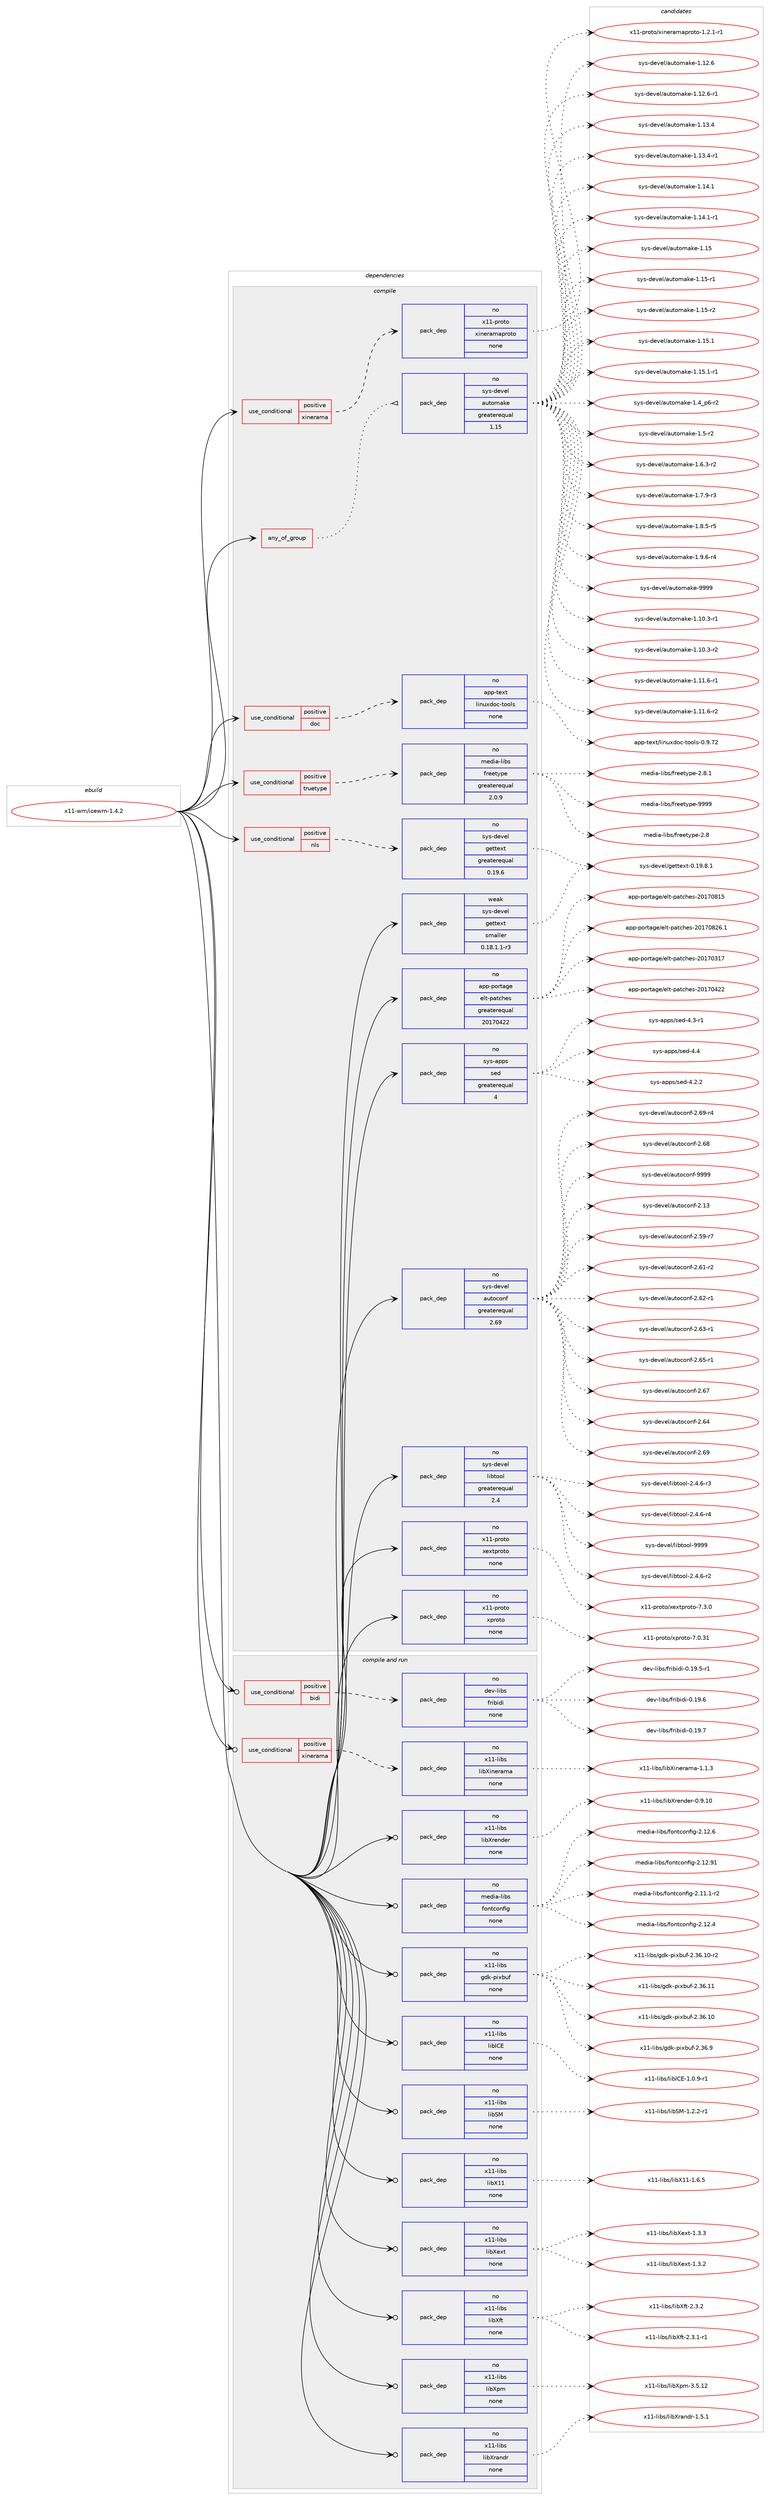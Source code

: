 digraph prolog {

# *************
# Graph options
# *************

newrank=true;
concentrate=true;
compound=true;
graph [rankdir=LR,fontname=Helvetica,fontsize=10,ranksep=1.5];#, ranksep=2.5, nodesep=0.2];
edge  [arrowhead=vee];
node  [fontname=Helvetica,fontsize=10];

# **********
# The ebuild
# **********

subgraph cluster_leftcol {
color=gray;
rank=same;
label=<<i>ebuild</i>>;
id [label="x11-wm/icewm-1.4.2", color=red, width=4, href="../x11-wm/icewm-1.4.2.svg"];
}

# ****************
# The dependencies
# ****************

subgraph cluster_midcol {
color=gray;
label=<<i>dependencies</i>>;
subgraph cluster_compile {
fillcolor="#eeeeee";
style=filled;
label=<<i>compile</i>>;
subgraph any192 {
dependency10746 [label=<<TABLE BORDER="0" CELLBORDER="1" CELLSPACING="0" CELLPADDING="4"><TR><TD CELLPADDING="10">any_of_group</TD></TR></TABLE>>, shape=none, color=red];subgraph pack8837 {
dependency10747 [label=<<TABLE BORDER="0" CELLBORDER="1" CELLSPACING="0" CELLPADDING="4" WIDTH="220"><TR><TD ROWSPAN="6" CELLPADDING="30">pack_dep</TD></TR><TR><TD WIDTH="110">no</TD></TR><TR><TD>sys-devel</TD></TR><TR><TD>automake</TD></TR><TR><TD>greaterequal</TD></TR><TR><TD>1.15</TD></TR></TABLE>>, shape=none, color=blue];
}
dependency10746:e -> dependency10747:w [weight=20,style="dotted",arrowhead="oinv"];
}
id:e -> dependency10746:w [weight=20,style="solid",arrowhead="vee"];
subgraph cond1697 {
dependency10748 [label=<<TABLE BORDER="0" CELLBORDER="1" CELLSPACING="0" CELLPADDING="4"><TR><TD ROWSPAN="3" CELLPADDING="10">use_conditional</TD></TR><TR><TD>positive</TD></TR><TR><TD>doc</TD></TR></TABLE>>, shape=none, color=red];
subgraph pack8838 {
dependency10749 [label=<<TABLE BORDER="0" CELLBORDER="1" CELLSPACING="0" CELLPADDING="4" WIDTH="220"><TR><TD ROWSPAN="6" CELLPADDING="30">pack_dep</TD></TR><TR><TD WIDTH="110">no</TD></TR><TR><TD>app-text</TD></TR><TR><TD>linuxdoc-tools</TD></TR><TR><TD>none</TD></TR><TR><TD></TD></TR></TABLE>>, shape=none, color=blue];
}
dependency10748:e -> dependency10749:w [weight=20,style="dashed",arrowhead="vee"];
}
id:e -> dependency10748:w [weight=20,style="solid",arrowhead="vee"];
subgraph cond1698 {
dependency10750 [label=<<TABLE BORDER="0" CELLBORDER="1" CELLSPACING="0" CELLPADDING="4"><TR><TD ROWSPAN="3" CELLPADDING="10">use_conditional</TD></TR><TR><TD>positive</TD></TR><TR><TD>nls</TD></TR></TABLE>>, shape=none, color=red];
subgraph pack8839 {
dependency10751 [label=<<TABLE BORDER="0" CELLBORDER="1" CELLSPACING="0" CELLPADDING="4" WIDTH="220"><TR><TD ROWSPAN="6" CELLPADDING="30">pack_dep</TD></TR><TR><TD WIDTH="110">no</TD></TR><TR><TD>sys-devel</TD></TR><TR><TD>gettext</TD></TR><TR><TD>greaterequal</TD></TR><TR><TD>0.19.6</TD></TR></TABLE>>, shape=none, color=blue];
}
dependency10750:e -> dependency10751:w [weight=20,style="dashed",arrowhead="vee"];
}
id:e -> dependency10750:w [weight=20,style="solid",arrowhead="vee"];
subgraph cond1699 {
dependency10752 [label=<<TABLE BORDER="0" CELLBORDER="1" CELLSPACING="0" CELLPADDING="4"><TR><TD ROWSPAN="3" CELLPADDING="10">use_conditional</TD></TR><TR><TD>positive</TD></TR><TR><TD>truetype</TD></TR></TABLE>>, shape=none, color=red];
subgraph pack8840 {
dependency10753 [label=<<TABLE BORDER="0" CELLBORDER="1" CELLSPACING="0" CELLPADDING="4" WIDTH="220"><TR><TD ROWSPAN="6" CELLPADDING="30">pack_dep</TD></TR><TR><TD WIDTH="110">no</TD></TR><TR><TD>media-libs</TD></TR><TR><TD>freetype</TD></TR><TR><TD>greaterequal</TD></TR><TR><TD>2.0.9</TD></TR></TABLE>>, shape=none, color=blue];
}
dependency10752:e -> dependency10753:w [weight=20,style="dashed",arrowhead="vee"];
}
id:e -> dependency10752:w [weight=20,style="solid",arrowhead="vee"];
subgraph cond1700 {
dependency10754 [label=<<TABLE BORDER="0" CELLBORDER="1" CELLSPACING="0" CELLPADDING="4"><TR><TD ROWSPAN="3" CELLPADDING="10">use_conditional</TD></TR><TR><TD>positive</TD></TR><TR><TD>xinerama</TD></TR></TABLE>>, shape=none, color=red];
subgraph pack8841 {
dependency10755 [label=<<TABLE BORDER="0" CELLBORDER="1" CELLSPACING="0" CELLPADDING="4" WIDTH="220"><TR><TD ROWSPAN="6" CELLPADDING="30">pack_dep</TD></TR><TR><TD WIDTH="110">no</TD></TR><TR><TD>x11-proto</TD></TR><TR><TD>xineramaproto</TD></TR><TR><TD>none</TD></TR><TR><TD></TD></TR></TABLE>>, shape=none, color=blue];
}
dependency10754:e -> dependency10755:w [weight=20,style="dashed",arrowhead="vee"];
}
id:e -> dependency10754:w [weight=20,style="solid",arrowhead="vee"];
subgraph pack8842 {
dependency10756 [label=<<TABLE BORDER="0" CELLBORDER="1" CELLSPACING="0" CELLPADDING="4" WIDTH="220"><TR><TD ROWSPAN="6" CELLPADDING="30">pack_dep</TD></TR><TR><TD WIDTH="110">no</TD></TR><TR><TD>app-portage</TD></TR><TR><TD>elt-patches</TD></TR><TR><TD>greaterequal</TD></TR><TR><TD>20170422</TD></TR></TABLE>>, shape=none, color=blue];
}
id:e -> dependency10756:w [weight=20,style="solid",arrowhead="vee"];
subgraph pack8843 {
dependency10757 [label=<<TABLE BORDER="0" CELLBORDER="1" CELLSPACING="0" CELLPADDING="4" WIDTH="220"><TR><TD ROWSPAN="6" CELLPADDING="30">pack_dep</TD></TR><TR><TD WIDTH="110">no</TD></TR><TR><TD>sys-apps</TD></TR><TR><TD>sed</TD></TR><TR><TD>greaterequal</TD></TR><TR><TD>4</TD></TR></TABLE>>, shape=none, color=blue];
}
id:e -> dependency10757:w [weight=20,style="solid",arrowhead="vee"];
subgraph pack8844 {
dependency10758 [label=<<TABLE BORDER="0" CELLBORDER="1" CELLSPACING="0" CELLPADDING="4" WIDTH="220"><TR><TD ROWSPAN="6" CELLPADDING="30">pack_dep</TD></TR><TR><TD WIDTH="110">no</TD></TR><TR><TD>sys-devel</TD></TR><TR><TD>autoconf</TD></TR><TR><TD>greaterequal</TD></TR><TR><TD>2.69</TD></TR></TABLE>>, shape=none, color=blue];
}
id:e -> dependency10758:w [weight=20,style="solid",arrowhead="vee"];
subgraph pack8845 {
dependency10759 [label=<<TABLE BORDER="0" CELLBORDER="1" CELLSPACING="0" CELLPADDING="4" WIDTH="220"><TR><TD ROWSPAN="6" CELLPADDING="30">pack_dep</TD></TR><TR><TD WIDTH="110">no</TD></TR><TR><TD>sys-devel</TD></TR><TR><TD>libtool</TD></TR><TR><TD>greaterequal</TD></TR><TR><TD>2.4</TD></TR></TABLE>>, shape=none, color=blue];
}
id:e -> dependency10759:w [weight=20,style="solid",arrowhead="vee"];
subgraph pack8846 {
dependency10760 [label=<<TABLE BORDER="0" CELLBORDER="1" CELLSPACING="0" CELLPADDING="4" WIDTH="220"><TR><TD ROWSPAN="6" CELLPADDING="30">pack_dep</TD></TR><TR><TD WIDTH="110">no</TD></TR><TR><TD>x11-proto</TD></TR><TR><TD>xextproto</TD></TR><TR><TD>none</TD></TR><TR><TD></TD></TR></TABLE>>, shape=none, color=blue];
}
id:e -> dependency10760:w [weight=20,style="solid",arrowhead="vee"];
subgraph pack8847 {
dependency10761 [label=<<TABLE BORDER="0" CELLBORDER="1" CELLSPACING="0" CELLPADDING="4" WIDTH="220"><TR><TD ROWSPAN="6" CELLPADDING="30">pack_dep</TD></TR><TR><TD WIDTH="110">no</TD></TR><TR><TD>x11-proto</TD></TR><TR><TD>xproto</TD></TR><TR><TD>none</TD></TR><TR><TD></TD></TR></TABLE>>, shape=none, color=blue];
}
id:e -> dependency10761:w [weight=20,style="solid",arrowhead="vee"];
subgraph pack8848 {
dependency10762 [label=<<TABLE BORDER="0" CELLBORDER="1" CELLSPACING="0" CELLPADDING="4" WIDTH="220"><TR><TD ROWSPAN="6" CELLPADDING="30">pack_dep</TD></TR><TR><TD WIDTH="110">weak</TD></TR><TR><TD>sys-devel</TD></TR><TR><TD>gettext</TD></TR><TR><TD>smaller</TD></TR><TR><TD>0.18.1.1-r3</TD></TR></TABLE>>, shape=none, color=blue];
}
id:e -> dependency10762:w [weight=20,style="solid",arrowhead="vee"];
}
subgraph cluster_compileandrun {
fillcolor="#eeeeee";
style=filled;
label=<<i>compile and run</i>>;
subgraph cond1701 {
dependency10763 [label=<<TABLE BORDER="0" CELLBORDER="1" CELLSPACING="0" CELLPADDING="4"><TR><TD ROWSPAN="3" CELLPADDING="10">use_conditional</TD></TR><TR><TD>positive</TD></TR><TR><TD>bidi</TD></TR></TABLE>>, shape=none, color=red];
subgraph pack8849 {
dependency10764 [label=<<TABLE BORDER="0" CELLBORDER="1" CELLSPACING="0" CELLPADDING="4" WIDTH="220"><TR><TD ROWSPAN="6" CELLPADDING="30">pack_dep</TD></TR><TR><TD WIDTH="110">no</TD></TR><TR><TD>dev-libs</TD></TR><TR><TD>fribidi</TD></TR><TR><TD>none</TD></TR><TR><TD></TD></TR></TABLE>>, shape=none, color=blue];
}
dependency10763:e -> dependency10764:w [weight=20,style="dashed",arrowhead="vee"];
}
id:e -> dependency10763:w [weight=20,style="solid",arrowhead="odotvee"];
subgraph cond1702 {
dependency10765 [label=<<TABLE BORDER="0" CELLBORDER="1" CELLSPACING="0" CELLPADDING="4"><TR><TD ROWSPAN="3" CELLPADDING="10">use_conditional</TD></TR><TR><TD>positive</TD></TR><TR><TD>xinerama</TD></TR></TABLE>>, shape=none, color=red];
subgraph pack8850 {
dependency10766 [label=<<TABLE BORDER="0" CELLBORDER="1" CELLSPACING="0" CELLPADDING="4" WIDTH="220"><TR><TD ROWSPAN="6" CELLPADDING="30">pack_dep</TD></TR><TR><TD WIDTH="110">no</TD></TR><TR><TD>x11-libs</TD></TR><TR><TD>libXinerama</TD></TR><TR><TD>none</TD></TR><TR><TD></TD></TR></TABLE>>, shape=none, color=blue];
}
dependency10765:e -> dependency10766:w [weight=20,style="dashed",arrowhead="vee"];
}
id:e -> dependency10765:w [weight=20,style="solid",arrowhead="odotvee"];
subgraph pack8851 {
dependency10767 [label=<<TABLE BORDER="0" CELLBORDER="1" CELLSPACING="0" CELLPADDING="4" WIDTH="220"><TR><TD ROWSPAN="6" CELLPADDING="30">pack_dep</TD></TR><TR><TD WIDTH="110">no</TD></TR><TR><TD>media-libs</TD></TR><TR><TD>fontconfig</TD></TR><TR><TD>none</TD></TR><TR><TD></TD></TR></TABLE>>, shape=none, color=blue];
}
id:e -> dependency10767:w [weight=20,style="solid",arrowhead="odotvee"];
subgraph pack8852 {
dependency10768 [label=<<TABLE BORDER="0" CELLBORDER="1" CELLSPACING="0" CELLPADDING="4" WIDTH="220"><TR><TD ROWSPAN="6" CELLPADDING="30">pack_dep</TD></TR><TR><TD WIDTH="110">no</TD></TR><TR><TD>x11-libs</TD></TR><TR><TD>gdk-pixbuf</TD></TR><TR><TD>none</TD></TR><TR><TD></TD></TR></TABLE>>, shape=none, color=blue];
}
id:e -> dependency10768:w [weight=20,style="solid",arrowhead="odotvee"];
subgraph pack8853 {
dependency10769 [label=<<TABLE BORDER="0" CELLBORDER="1" CELLSPACING="0" CELLPADDING="4" WIDTH="220"><TR><TD ROWSPAN="6" CELLPADDING="30">pack_dep</TD></TR><TR><TD WIDTH="110">no</TD></TR><TR><TD>x11-libs</TD></TR><TR><TD>libICE</TD></TR><TR><TD>none</TD></TR><TR><TD></TD></TR></TABLE>>, shape=none, color=blue];
}
id:e -> dependency10769:w [weight=20,style="solid",arrowhead="odotvee"];
subgraph pack8854 {
dependency10770 [label=<<TABLE BORDER="0" CELLBORDER="1" CELLSPACING="0" CELLPADDING="4" WIDTH="220"><TR><TD ROWSPAN="6" CELLPADDING="30">pack_dep</TD></TR><TR><TD WIDTH="110">no</TD></TR><TR><TD>x11-libs</TD></TR><TR><TD>libSM</TD></TR><TR><TD>none</TD></TR><TR><TD></TD></TR></TABLE>>, shape=none, color=blue];
}
id:e -> dependency10770:w [weight=20,style="solid",arrowhead="odotvee"];
subgraph pack8855 {
dependency10771 [label=<<TABLE BORDER="0" CELLBORDER="1" CELLSPACING="0" CELLPADDING="4" WIDTH="220"><TR><TD ROWSPAN="6" CELLPADDING="30">pack_dep</TD></TR><TR><TD WIDTH="110">no</TD></TR><TR><TD>x11-libs</TD></TR><TR><TD>libX11</TD></TR><TR><TD>none</TD></TR><TR><TD></TD></TR></TABLE>>, shape=none, color=blue];
}
id:e -> dependency10771:w [weight=20,style="solid",arrowhead="odotvee"];
subgraph pack8856 {
dependency10772 [label=<<TABLE BORDER="0" CELLBORDER="1" CELLSPACING="0" CELLPADDING="4" WIDTH="220"><TR><TD ROWSPAN="6" CELLPADDING="30">pack_dep</TD></TR><TR><TD WIDTH="110">no</TD></TR><TR><TD>x11-libs</TD></TR><TR><TD>libXext</TD></TR><TR><TD>none</TD></TR><TR><TD></TD></TR></TABLE>>, shape=none, color=blue];
}
id:e -> dependency10772:w [weight=20,style="solid",arrowhead="odotvee"];
subgraph pack8857 {
dependency10773 [label=<<TABLE BORDER="0" CELLBORDER="1" CELLSPACING="0" CELLPADDING="4" WIDTH="220"><TR><TD ROWSPAN="6" CELLPADDING="30">pack_dep</TD></TR><TR><TD WIDTH="110">no</TD></TR><TR><TD>x11-libs</TD></TR><TR><TD>libXft</TD></TR><TR><TD>none</TD></TR><TR><TD></TD></TR></TABLE>>, shape=none, color=blue];
}
id:e -> dependency10773:w [weight=20,style="solid",arrowhead="odotvee"];
subgraph pack8858 {
dependency10774 [label=<<TABLE BORDER="0" CELLBORDER="1" CELLSPACING="0" CELLPADDING="4" WIDTH="220"><TR><TD ROWSPAN="6" CELLPADDING="30">pack_dep</TD></TR><TR><TD WIDTH="110">no</TD></TR><TR><TD>x11-libs</TD></TR><TR><TD>libXpm</TD></TR><TR><TD>none</TD></TR><TR><TD></TD></TR></TABLE>>, shape=none, color=blue];
}
id:e -> dependency10774:w [weight=20,style="solid",arrowhead="odotvee"];
subgraph pack8859 {
dependency10775 [label=<<TABLE BORDER="0" CELLBORDER="1" CELLSPACING="0" CELLPADDING="4" WIDTH="220"><TR><TD ROWSPAN="6" CELLPADDING="30">pack_dep</TD></TR><TR><TD WIDTH="110">no</TD></TR><TR><TD>x11-libs</TD></TR><TR><TD>libXrandr</TD></TR><TR><TD>none</TD></TR><TR><TD></TD></TR></TABLE>>, shape=none, color=blue];
}
id:e -> dependency10775:w [weight=20,style="solid",arrowhead="odotvee"];
subgraph pack8860 {
dependency10776 [label=<<TABLE BORDER="0" CELLBORDER="1" CELLSPACING="0" CELLPADDING="4" WIDTH="220"><TR><TD ROWSPAN="6" CELLPADDING="30">pack_dep</TD></TR><TR><TD WIDTH="110">no</TD></TR><TR><TD>x11-libs</TD></TR><TR><TD>libXrender</TD></TR><TR><TD>none</TD></TR><TR><TD></TD></TR></TABLE>>, shape=none, color=blue];
}
id:e -> dependency10776:w [weight=20,style="solid",arrowhead="odotvee"];
}
subgraph cluster_run {
fillcolor="#eeeeee";
style=filled;
label=<<i>run</i>>;
}
}

# **************
# The candidates
# **************

subgraph cluster_choices {
rank=same;
color=gray;
label=<<i>candidates</i>>;

subgraph choice8837 {
color=black;
nodesep=1;
choice11512111545100101118101108479711711611110997107101454946494846514511449 [label="sys-devel/automake-1.10.3-r1", color=red, width=4,href="../sys-devel/automake-1.10.3-r1.svg"];
choice11512111545100101118101108479711711611110997107101454946494846514511450 [label="sys-devel/automake-1.10.3-r2", color=red, width=4,href="../sys-devel/automake-1.10.3-r2.svg"];
choice11512111545100101118101108479711711611110997107101454946494946544511449 [label="sys-devel/automake-1.11.6-r1", color=red, width=4,href="../sys-devel/automake-1.11.6-r1.svg"];
choice11512111545100101118101108479711711611110997107101454946494946544511450 [label="sys-devel/automake-1.11.6-r2", color=red, width=4,href="../sys-devel/automake-1.11.6-r2.svg"];
choice1151211154510010111810110847971171161111099710710145494649504654 [label="sys-devel/automake-1.12.6", color=red, width=4,href="../sys-devel/automake-1.12.6.svg"];
choice11512111545100101118101108479711711611110997107101454946495046544511449 [label="sys-devel/automake-1.12.6-r1", color=red, width=4,href="../sys-devel/automake-1.12.6-r1.svg"];
choice1151211154510010111810110847971171161111099710710145494649514652 [label="sys-devel/automake-1.13.4", color=red, width=4,href="../sys-devel/automake-1.13.4.svg"];
choice11512111545100101118101108479711711611110997107101454946495146524511449 [label="sys-devel/automake-1.13.4-r1", color=red, width=4,href="../sys-devel/automake-1.13.4-r1.svg"];
choice1151211154510010111810110847971171161111099710710145494649524649 [label="sys-devel/automake-1.14.1", color=red, width=4,href="../sys-devel/automake-1.14.1.svg"];
choice11512111545100101118101108479711711611110997107101454946495246494511449 [label="sys-devel/automake-1.14.1-r1", color=red, width=4,href="../sys-devel/automake-1.14.1-r1.svg"];
choice115121115451001011181011084797117116111109971071014549464953 [label="sys-devel/automake-1.15", color=red, width=4,href="../sys-devel/automake-1.15.svg"];
choice1151211154510010111810110847971171161111099710710145494649534511449 [label="sys-devel/automake-1.15-r1", color=red, width=4,href="../sys-devel/automake-1.15-r1.svg"];
choice1151211154510010111810110847971171161111099710710145494649534511450 [label="sys-devel/automake-1.15-r2", color=red, width=4,href="../sys-devel/automake-1.15-r2.svg"];
choice1151211154510010111810110847971171161111099710710145494649534649 [label="sys-devel/automake-1.15.1", color=red, width=4,href="../sys-devel/automake-1.15.1.svg"];
choice11512111545100101118101108479711711611110997107101454946495346494511449 [label="sys-devel/automake-1.15.1-r1", color=red, width=4,href="../sys-devel/automake-1.15.1-r1.svg"];
choice115121115451001011181011084797117116111109971071014549465295112544511450 [label="sys-devel/automake-1.4_p6-r2", color=red, width=4,href="../sys-devel/automake-1.4_p6-r2.svg"];
choice11512111545100101118101108479711711611110997107101454946534511450 [label="sys-devel/automake-1.5-r2", color=red, width=4,href="../sys-devel/automake-1.5-r2.svg"];
choice115121115451001011181011084797117116111109971071014549465446514511450 [label="sys-devel/automake-1.6.3-r2", color=red, width=4,href="../sys-devel/automake-1.6.3-r2.svg"];
choice115121115451001011181011084797117116111109971071014549465546574511451 [label="sys-devel/automake-1.7.9-r3", color=red, width=4,href="../sys-devel/automake-1.7.9-r3.svg"];
choice115121115451001011181011084797117116111109971071014549465646534511453 [label="sys-devel/automake-1.8.5-r5", color=red, width=4,href="../sys-devel/automake-1.8.5-r5.svg"];
choice115121115451001011181011084797117116111109971071014549465746544511452 [label="sys-devel/automake-1.9.6-r4", color=red, width=4,href="../sys-devel/automake-1.9.6-r4.svg"];
choice115121115451001011181011084797117116111109971071014557575757 [label="sys-devel/automake-9999", color=red, width=4,href="../sys-devel/automake-9999.svg"];
dependency10747:e -> choice11512111545100101118101108479711711611110997107101454946494846514511449:w [style=dotted,weight="100"];
dependency10747:e -> choice11512111545100101118101108479711711611110997107101454946494846514511450:w [style=dotted,weight="100"];
dependency10747:e -> choice11512111545100101118101108479711711611110997107101454946494946544511449:w [style=dotted,weight="100"];
dependency10747:e -> choice11512111545100101118101108479711711611110997107101454946494946544511450:w [style=dotted,weight="100"];
dependency10747:e -> choice1151211154510010111810110847971171161111099710710145494649504654:w [style=dotted,weight="100"];
dependency10747:e -> choice11512111545100101118101108479711711611110997107101454946495046544511449:w [style=dotted,weight="100"];
dependency10747:e -> choice1151211154510010111810110847971171161111099710710145494649514652:w [style=dotted,weight="100"];
dependency10747:e -> choice11512111545100101118101108479711711611110997107101454946495146524511449:w [style=dotted,weight="100"];
dependency10747:e -> choice1151211154510010111810110847971171161111099710710145494649524649:w [style=dotted,weight="100"];
dependency10747:e -> choice11512111545100101118101108479711711611110997107101454946495246494511449:w [style=dotted,weight="100"];
dependency10747:e -> choice115121115451001011181011084797117116111109971071014549464953:w [style=dotted,weight="100"];
dependency10747:e -> choice1151211154510010111810110847971171161111099710710145494649534511449:w [style=dotted,weight="100"];
dependency10747:e -> choice1151211154510010111810110847971171161111099710710145494649534511450:w [style=dotted,weight="100"];
dependency10747:e -> choice1151211154510010111810110847971171161111099710710145494649534649:w [style=dotted,weight="100"];
dependency10747:e -> choice11512111545100101118101108479711711611110997107101454946495346494511449:w [style=dotted,weight="100"];
dependency10747:e -> choice115121115451001011181011084797117116111109971071014549465295112544511450:w [style=dotted,weight="100"];
dependency10747:e -> choice11512111545100101118101108479711711611110997107101454946534511450:w [style=dotted,weight="100"];
dependency10747:e -> choice115121115451001011181011084797117116111109971071014549465446514511450:w [style=dotted,weight="100"];
dependency10747:e -> choice115121115451001011181011084797117116111109971071014549465546574511451:w [style=dotted,weight="100"];
dependency10747:e -> choice115121115451001011181011084797117116111109971071014549465646534511453:w [style=dotted,weight="100"];
dependency10747:e -> choice115121115451001011181011084797117116111109971071014549465746544511452:w [style=dotted,weight="100"];
dependency10747:e -> choice115121115451001011181011084797117116111109971071014557575757:w [style=dotted,weight="100"];
}
subgraph choice8838 {
color=black;
nodesep=1;
choice971121124511610112011647108105110117120100111994511611111110811545484657465550 [label="app-text/linuxdoc-tools-0.9.72", color=red, width=4,href="../app-text/linuxdoc-tools-0.9.72.svg"];
dependency10749:e -> choice971121124511610112011647108105110117120100111994511611111110811545484657465550:w [style=dotted,weight="100"];
}
subgraph choice8839 {
color=black;
nodesep=1;
choice1151211154510010111810110847103101116116101120116454846495746564649 [label="sys-devel/gettext-0.19.8.1", color=red, width=4,href="../sys-devel/gettext-0.19.8.1.svg"];
dependency10751:e -> choice1151211154510010111810110847103101116116101120116454846495746564649:w [style=dotted,weight="100"];
}
subgraph choice8840 {
color=black;
nodesep=1;
choice1091011001059745108105981154710211410110111612111210145504656 [label="media-libs/freetype-2.8", color=red, width=4,href="../media-libs/freetype-2.8.svg"];
choice10910110010597451081059811547102114101101116121112101455046564649 [label="media-libs/freetype-2.8.1", color=red, width=4,href="../media-libs/freetype-2.8.1.svg"];
choice109101100105974510810598115471021141011011161211121014557575757 [label="media-libs/freetype-9999", color=red, width=4,href="../media-libs/freetype-9999.svg"];
dependency10753:e -> choice1091011001059745108105981154710211410110111612111210145504656:w [style=dotted,weight="100"];
dependency10753:e -> choice10910110010597451081059811547102114101101116121112101455046564649:w [style=dotted,weight="100"];
dependency10753:e -> choice109101100105974510810598115471021141011011161211121014557575757:w [style=dotted,weight="100"];
}
subgraph choice8841 {
color=black;
nodesep=1;
choice1204949451121141111161114712010511010111497109971121141111161114549465046494511449 [label="x11-proto/xineramaproto-1.2.1-r1", color=red, width=4,href="../x11-proto/xineramaproto-1.2.1-r1.svg"];
dependency10755:e -> choice1204949451121141111161114712010511010111497109971121141111161114549465046494511449:w [style=dotted,weight="100"];
}
subgraph choice8842 {
color=black;
nodesep=1;
choice97112112451121111141169710310147101108116451129711699104101115455048495548514955 [label="app-portage/elt-patches-20170317", color=red, width=4,href="../app-portage/elt-patches-20170317.svg"];
choice97112112451121111141169710310147101108116451129711699104101115455048495548525050 [label="app-portage/elt-patches-20170422", color=red, width=4,href="../app-portage/elt-patches-20170422.svg"];
choice97112112451121111141169710310147101108116451129711699104101115455048495548564953 [label="app-portage/elt-patches-20170815", color=red, width=4,href="../app-portage/elt-patches-20170815.svg"];
choice971121124511211111411697103101471011081164511297116991041011154550484955485650544649 [label="app-portage/elt-patches-20170826.1", color=red, width=4,href="../app-portage/elt-patches-20170826.1.svg"];
dependency10756:e -> choice97112112451121111141169710310147101108116451129711699104101115455048495548514955:w [style=dotted,weight="100"];
dependency10756:e -> choice97112112451121111141169710310147101108116451129711699104101115455048495548525050:w [style=dotted,weight="100"];
dependency10756:e -> choice97112112451121111141169710310147101108116451129711699104101115455048495548564953:w [style=dotted,weight="100"];
dependency10756:e -> choice971121124511211111411697103101471011081164511297116991041011154550484955485650544649:w [style=dotted,weight="100"];
}
subgraph choice8843 {
color=black;
nodesep=1;
choice115121115459711211211547115101100455246504650 [label="sys-apps/sed-4.2.2", color=red, width=4,href="../sys-apps/sed-4.2.2.svg"];
choice115121115459711211211547115101100455246514511449 [label="sys-apps/sed-4.3-r1", color=red, width=4,href="../sys-apps/sed-4.3-r1.svg"];
choice11512111545971121121154711510110045524652 [label="sys-apps/sed-4.4", color=red, width=4,href="../sys-apps/sed-4.4.svg"];
dependency10757:e -> choice115121115459711211211547115101100455246504650:w [style=dotted,weight="100"];
dependency10757:e -> choice115121115459711211211547115101100455246514511449:w [style=dotted,weight="100"];
dependency10757:e -> choice11512111545971121121154711510110045524652:w [style=dotted,weight="100"];
}
subgraph choice8844 {
color=black;
nodesep=1;
choice115121115451001011181011084797117116111991111101024550464951 [label="sys-devel/autoconf-2.13", color=red, width=4,href="../sys-devel/autoconf-2.13.svg"];
choice1151211154510010111810110847971171161119911111010245504653574511455 [label="sys-devel/autoconf-2.59-r7", color=red, width=4,href="../sys-devel/autoconf-2.59-r7.svg"];
choice1151211154510010111810110847971171161119911111010245504654494511450 [label="sys-devel/autoconf-2.61-r2", color=red, width=4,href="../sys-devel/autoconf-2.61-r2.svg"];
choice1151211154510010111810110847971171161119911111010245504654504511449 [label="sys-devel/autoconf-2.62-r1", color=red, width=4,href="../sys-devel/autoconf-2.62-r1.svg"];
choice1151211154510010111810110847971171161119911111010245504654514511449 [label="sys-devel/autoconf-2.63-r1", color=red, width=4,href="../sys-devel/autoconf-2.63-r1.svg"];
choice115121115451001011181011084797117116111991111101024550465452 [label="sys-devel/autoconf-2.64", color=red, width=4,href="../sys-devel/autoconf-2.64.svg"];
choice1151211154510010111810110847971171161119911111010245504654534511449 [label="sys-devel/autoconf-2.65-r1", color=red, width=4,href="../sys-devel/autoconf-2.65-r1.svg"];
choice115121115451001011181011084797117116111991111101024550465455 [label="sys-devel/autoconf-2.67", color=red, width=4,href="../sys-devel/autoconf-2.67.svg"];
choice115121115451001011181011084797117116111991111101024550465456 [label="sys-devel/autoconf-2.68", color=red, width=4,href="../sys-devel/autoconf-2.68.svg"];
choice115121115451001011181011084797117116111991111101024550465457 [label="sys-devel/autoconf-2.69", color=red, width=4,href="../sys-devel/autoconf-2.69.svg"];
choice1151211154510010111810110847971171161119911111010245504654574511452 [label="sys-devel/autoconf-2.69-r4", color=red, width=4,href="../sys-devel/autoconf-2.69-r4.svg"];
choice115121115451001011181011084797117116111991111101024557575757 [label="sys-devel/autoconf-9999", color=red, width=4,href="../sys-devel/autoconf-9999.svg"];
dependency10758:e -> choice115121115451001011181011084797117116111991111101024550464951:w [style=dotted,weight="100"];
dependency10758:e -> choice1151211154510010111810110847971171161119911111010245504653574511455:w [style=dotted,weight="100"];
dependency10758:e -> choice1151211154510010111810110847971171161119911111010245504654494511450:w [style=dotted,weight="100"];
dependency10758:e -> choice1151211154510010111810110847971171161119911111010245504654504511449:w [style=dotted,weight="100"];
dependency10758:e -> choice1151211154510010111810110847971171161119911111010245504654514511449:w [style=dotted,weight="100"];
dependency10758:e -> choice115121115451001011181011084797117116111991111101024550465452:w [style=dotted,weight="100"];
dependency10758:e -> choice1151211154510010111810110847971171161119911111010245504654534511449:w [style=dotted,weight="100"];
dependency10758:e -> choice115121115451001011181011084797117116111991111101024550465455:w [style=dotted,weight="100"];
dependency10758:e -> choice115121115451001011181011084797117116111991111101024550465456:w [style=dotted,weight="100"];
dependency10758:e -> choice115121115451001011181011084797117116111991111101024550465457:w [style=dotted,weight="100"];
dependency10758:e -> choice1151211154510010111810110847971171161119911111010245504654574511452:w [style=dotted,weight="100"];
dependency10758:e -> choice115121115451001011181011084797117116111991111101024557575757:w [style=dotted,weight="100"];
}
subgraph choice8845 {
color=black;
nodesep=1;
choice1151211154510010111810110847108105981161111111084550465246544511450 [label="sys-devel/libtool-2.4.6-r2", color=red, width=4,href="../sys-devel/libtool-2.4.6-r2.svg"];
choice1151211154510010111810110847108105981161111111084550465246544511451 [label="sys-devel/libtool-2.4.6-r3", color=red, width=4,href="../sys-devel/libtool-2.4.6-r3.svg"];
choice1151211154510010111810110847108105981161111111084550465246544511452 [label="sys-devel/libtool-2.4.6-r4", color=red, width=4,href="../sys-devel/libtool-2.4.6-r4.svg"];
choice1151211154510010111810110847108105981161111111084557575757 [label="sys-devel/libtool-9999", color=red, width=4,href="../sys-devel/libtool-9999.svg"];
dependency10759:e -> choice1151211154510010111810110847108105981161111111084550465246544511450:w [style=dotted,weight="100"];
dependency10759:e -> choice1151211154510010111810110847108105981161111111084550465246544511451:w [style=dotted,weight="100"];
dependency10759:e -> choice1151211154510010111810110847108105981161111111084550465246544511452:w [style=dotted,weight="100"];
dependency10759:e -> choice1151211154510010111810110847108105981161111111084557575757:w [style=dotted,weight="100"];
}
subgraph choice8846 {
color=black;
nodesep=1;
choice12049494511211411111611147120101120116112114111116111455546514648 [label="x11-proto/xextproto-7.3.0", color=red, width=4,href="../x11-proto/xextproto-7.3.0.svg"];
dependency10760:e -> choice12049494511211411111611147120101120116112114111116111455546514648:w [style=dotted,weight="100"];
}
subgraph choice8847 {
color=black;
nodesep=1;
choice1204949451121141111161114712011211411111611145554648465149 [label="x11-proto/xproto-7.0.31", color=red, width=4,href="../x11-proto/xproto-7.0.31.svg"];
dependency10761:e -> choice1204949451121141111161114712011211411111611145554648465149:w [style=dotted,weight="100"];
}
subgraph choice8848 {
color=black;
nodesep=1;
choice1151211154510010111810110847103101116116101120116454846495746564649 [label="sys-devel/gettext-0.19.8.1", color=red, width=4,href="../sys-devel/gettext-0.19.8.1.svg"];
dependency10762:e -> choice1151211154510010111810110847103101116116101120116454846495746564649:w [style=dotted,weight="100"];
}
subgraph choice8849 {
color=black;
nodesep=1;
choice10010111845108105981154710211410598105100105454846495746534511449 [label="dev-libs/fribidi-0.19.5-r1", color=red, width=4,href="../dev-libs/fribidi-0.19.5-r1.svg"];
choice1001011184510810598115471021141059810510010545484649574654 [label="dev-libs/fribidi-0.19.6", color=red, width=4,href="../dev-libs/fribidi-0.19.6.svg"];
choice1001011184510810598115471021141059810510010545484649574655 [label="dev-libs/fribidi-0.19.7", color=red, width=4,href="../dev-libs/fribidi-0.19.7.svg"];
dependency10764:e -> choice10010111845108105981154710211410598105100105454846495746534511449:w [style=dotted,weight="100"];
dependency10764:e -> choice1001011184510810598115471021141059810510010545484649574654:w [style=dotted,weight="100"];
dependency10764:e -> choice1001011184510810598115471021141059810510010545484649574655:w [style=dotted,weight="100"];
}
subgraph choice8850 {
color=black;
nodesep=1;
choice120494945108105981154710810598881051101011149710997454946494651 [label="x11-libs/libXinerama-1.1.3", color=red, width=4,href="../x11-libs/libXinerama-1.1.3.svg"];
dependency10766:e -> choice120494945108105981154710810598881051101011149710997454946494651:w [style=dotted,weight="100"];
}
subgraph choice8851 {
color=black;
nodesep=1;
choice1091011001059745108105981154710211111011699111110102105103455046494946494511450 [label="media-libs/fontconfig-2.11.1-r2", color=red, width=4,href="../media-libs/fontconfig-2.11.1-r2.svg"];
choice109101100105974510810598115471021111101169911111010210510345504649504652 [label="media-libs/fontconfig-2.12.4", color=red, width=4,href="../media-libs/fontconfig-2.12.4.svg"];
choice109101100105974510810598115471021111101169911111010210510345504649504654 [label="media-libs/fontconfig-2.12.6", color=red, width=4,href="../media-libs/fontconfig-2.12.6.svg"];
choice10910110010597451081059811547102111110116991111101021051034550464950465749 [label="media-libs/fontconfig-2.12.91", color=red, width=4,href="../media-libs/fontconfig-2.12.91.svg"];
dependency10767:e -> choice1091011001059745108105981154710211111011699111110102105103455046494946494511450:w [style=dotted,weight="100"];
dependency10767:e -> choice109101100105974510810598115471021111101169911111010210510345504649504652:w [style=dotted,weight="100"];
dependency10767:e -> choice109101100105974510810598115471021111101169911111010210510345504649504654:w [style=dotted,weight="100"];
dependency10767:e -> choice10910110010597451081059811547102111110116991111101021051034550464950465749:w [style=dotted,weight="100"];
}
subgraph choice8852 {
color=black;
nodesep=1;
choice120494945108105981154710310010745112105120981171024550465154464948 [label="x11-libs/gdk-pixbuf-2.36.10", color=red, width=4,href="../x11-libs/gdk-pixbuf-2.36.10.svg"];
choice1204949451081059811547103100107451121051209811710245504651544657 [label="x11-libs/gdk-pixbuf-2.36.9", color=red, width=4,href="../x11-libs/gdk-pixbuf-2.36.9.svg"];
choice1204949451081059811547103100107451121051209811710245504651544649484511450 [label="x11-libs/gdk-pixbuf-2.36.10-r2", color=red, width=4,href="../x11-libs/gdk-pixbuf-2.36.10-r2.svg"];
choice120494945108105981154710310010745112105120981171024550465154464949 [label="x11-libs/gdk-pixbuf-2.36.11", color=red, width=4,href="../x11-libs/gdk-pixbuf-2.36.11.svg"];
dependency10768:e -> choice120494945108105981154710310010745112105120981171024550465154464948:w [style=dotted,weight="100"];
dependency10768:e -> choice1204949451081059811547103100107451121051209811710245504651544657:w [style=dotted,weight="100"];
dependency10768:e -> choice1204949451081059811547103100107451121051209811710245504651544649484511450:w [style=dotted,weight="100"];
dependency10768:e -> choice120494945108105981154710310010745112105120981171024550465154464949:w [style=dotted,weight="100"];
}
subgraph choice8853 {
color=black;
nodesep=1;
choice1204949451081059811547108105987367694549464846574511449 [label="x11-libs/libICE-1.0.9-r1", color=red, width=4,href="../x11-libs/libICE-1.0.9-r1.svg"];
dependency10769:e -> choice1204949451081059811547108105987367694549464846574511449:w [style=dotted,weight="100"];
}
subgraph choice8854 {
color=black;
nodesep=1;
choice12049494510810598115471081059883774549465046504511449 [label="x11-libs/libSM-1.2.2-r1", color=red, width=4,href="../x11-libs/libSM-1.2.2-r1.svg"];
dependency10770:e -> choice12049494510810598115471081059883774549465046504511449:w [style=dotted,weight="100"];
}
subgraph choice8855 {
color=black;
nodesep=1;
choice120494945108105981154710810598884949454946544653 [label="x11-libs/libX11-1.6.5", color=red, width=4,href="../x11-libs/libX11-1.6.5.svg"];
dependency10771:e -> choice120494945108105981154710810598884949454946544653:w [style=dotted,weight="100"];
}
subgraph choice8856 {
color=black;
nodesep=1;
choice12049494510810598115471081059888101120116454946514650 [label="x11-libs/libXext-1.3.2", color=red, width=4,href="../x11-libs/libXext-1.3.2.svg"];
choice12049494510810598115471081059888101120116454946514651 [label="x11-libs/libXext-1.3.3", color=red, width=4,href="../x11-libs/libXext-1.3.3.svg"];
dependency10772:e -> choice12049494510810598115471081059888101120116454946514650:w [style=dotted,weight="100"];
dependency10772:e -> choice12049494510810598115471081059888101120116454946514651:w [style=dotted,weight="100"];
}
subgraph choice8857 {
color=black;
nodesep=1;
choice120494945108105981154710810598881021164550465146494511449 [label="x11-libs/libXft-2.3.1-r1", color=red, width=4,href="../x11-libs/libXft-2.3.1-r1.svg"];
choice12049494510810598115471081059888102116455046514650 [label="x11-libs/libXft-2.3.2", color=red, width=4,href="../x11-libs/libXft-2.3.2.svg"];
dependency10773:e -> choice120494945108105981154710810598881021164550465146494511449:w [style=dotted,weight="100"];
dependency10773:e -> choice12049494510810598115471081059888102116455046514650:w [style=dotted,weight="100"];
}
subgraph choice8858 {
color=black;
nodesep=1;
choice1204949451081059811547108105988811210945514653464950 [label="x11-libs/libXpm-3.5.12", color=red, width=4,href="../x11-libs/libXpm-3.5.12.svg"];
dependency10774:e -> choice1204949451081059811547108105988811210945514653464950:w [style=dotted,weight="100"];
}
subgraph choice8859 {
color=black;
nodesep=1;
choice1204949451081059811547108105988811497110100114454946534649 [label="x11-libs/libXrandr-1.5.1", color=red, width=4,href="../x11-libs/libXrandr-1.5.1.svg"];
dependency10775:e -> choice1204949451081059811547108105988811497110100114454946534649:w [style=dotted,weight="100"];
}
subgraph choice8860 {
color=black;
nodesep=1;
choice1204949451081059811547108105988811410111010010111445484657464948 [label="x11-libs/libXrender-0.9.10", color=red, width=4,href="../x11-libs/libXrender-0.9.10.svg"];
dependency10776:e -> choice1204949451081059811547108105988811410111010010111445484657464948:w [style=dotted,weight="100"];
}
}

}
